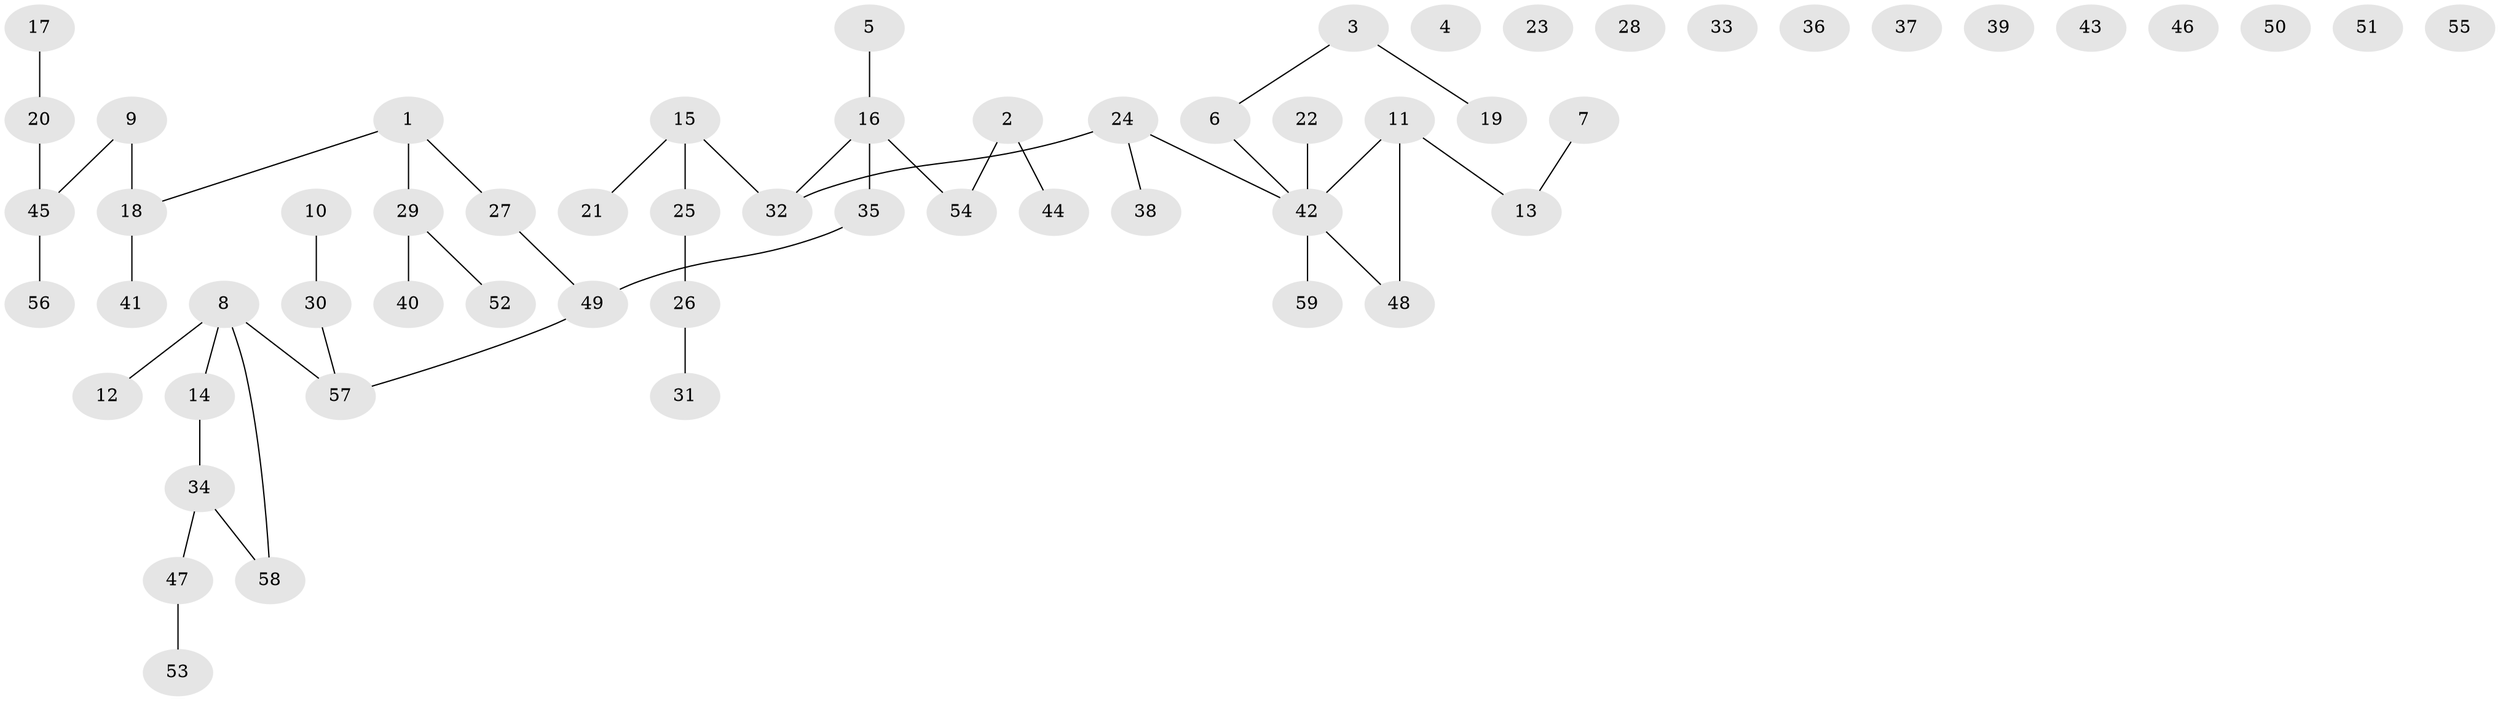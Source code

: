 // Generated by graph-tools (version 1.1) at 2025/33/03/09/25 02:33:56]
// undirected, 59 vertices, 48 edges
graph export_dot {
graph [start="1"]
  node [color=gray90,style=filled];
  1;
  2;
  3;
  4;
  5;
  6;
  7;
  8;
  9;
  10;
  11;
  12;
  13;
  14;
  15;
  16;
  17;
  18;
  19;
  20;
  21;
  22;
  23;
  24;
  25;
  26;
  27;
  28;
  29;
  30;
  31;
  32;
  33;
  34;
  35;
  36;
  37;
  38;
  39;
  40;
  41;
  42;
  43;
  44;
  45;
  46;
  47;
  48;
  49;
  50;
  51;
  52;
  53;
  54;
  55;
  56;
  57;
  58;
  59;
  1 -- 18;
  1 -- 27;
  1 -- 29;
  2 -- 44;
  2 -- 54;
  3 -- 6;
  3 -- 19;
  5 -- 16;
  6 -- 42;
  7 -- 13;
  8 -- 12;
  8 -- 14;
  8 -- 57;
  8 -- 58;
  9 -- 18;
  9 -- 45;
  10 -- 30;
  11 -- 13;
  11 -- 42;
  11 -- 48;
  14 -- 34;
  15 -- 21;
  15 -- 25;
  15 -- 32;
  16 -- 32;
  16 -- 35;
  16 -- 54;
  17 -- 20;
  18 -- 41;
  20 -- 45;
  22 -- 42;
  24 -- 32;
  24 -- 38;
  24 -- 42;
  25 -- 26;
  26 -- 31;
  27 -- 49;
  29 -- 40;
  29 -- 52;
  30 -- 57;
  34 -- 47;
  34 -- 58;
  35 -- 49;
  42 -- 48;
  42 -- 59;
  45 -- 56;
  47 -- 53;
  49 -- 57;
}

